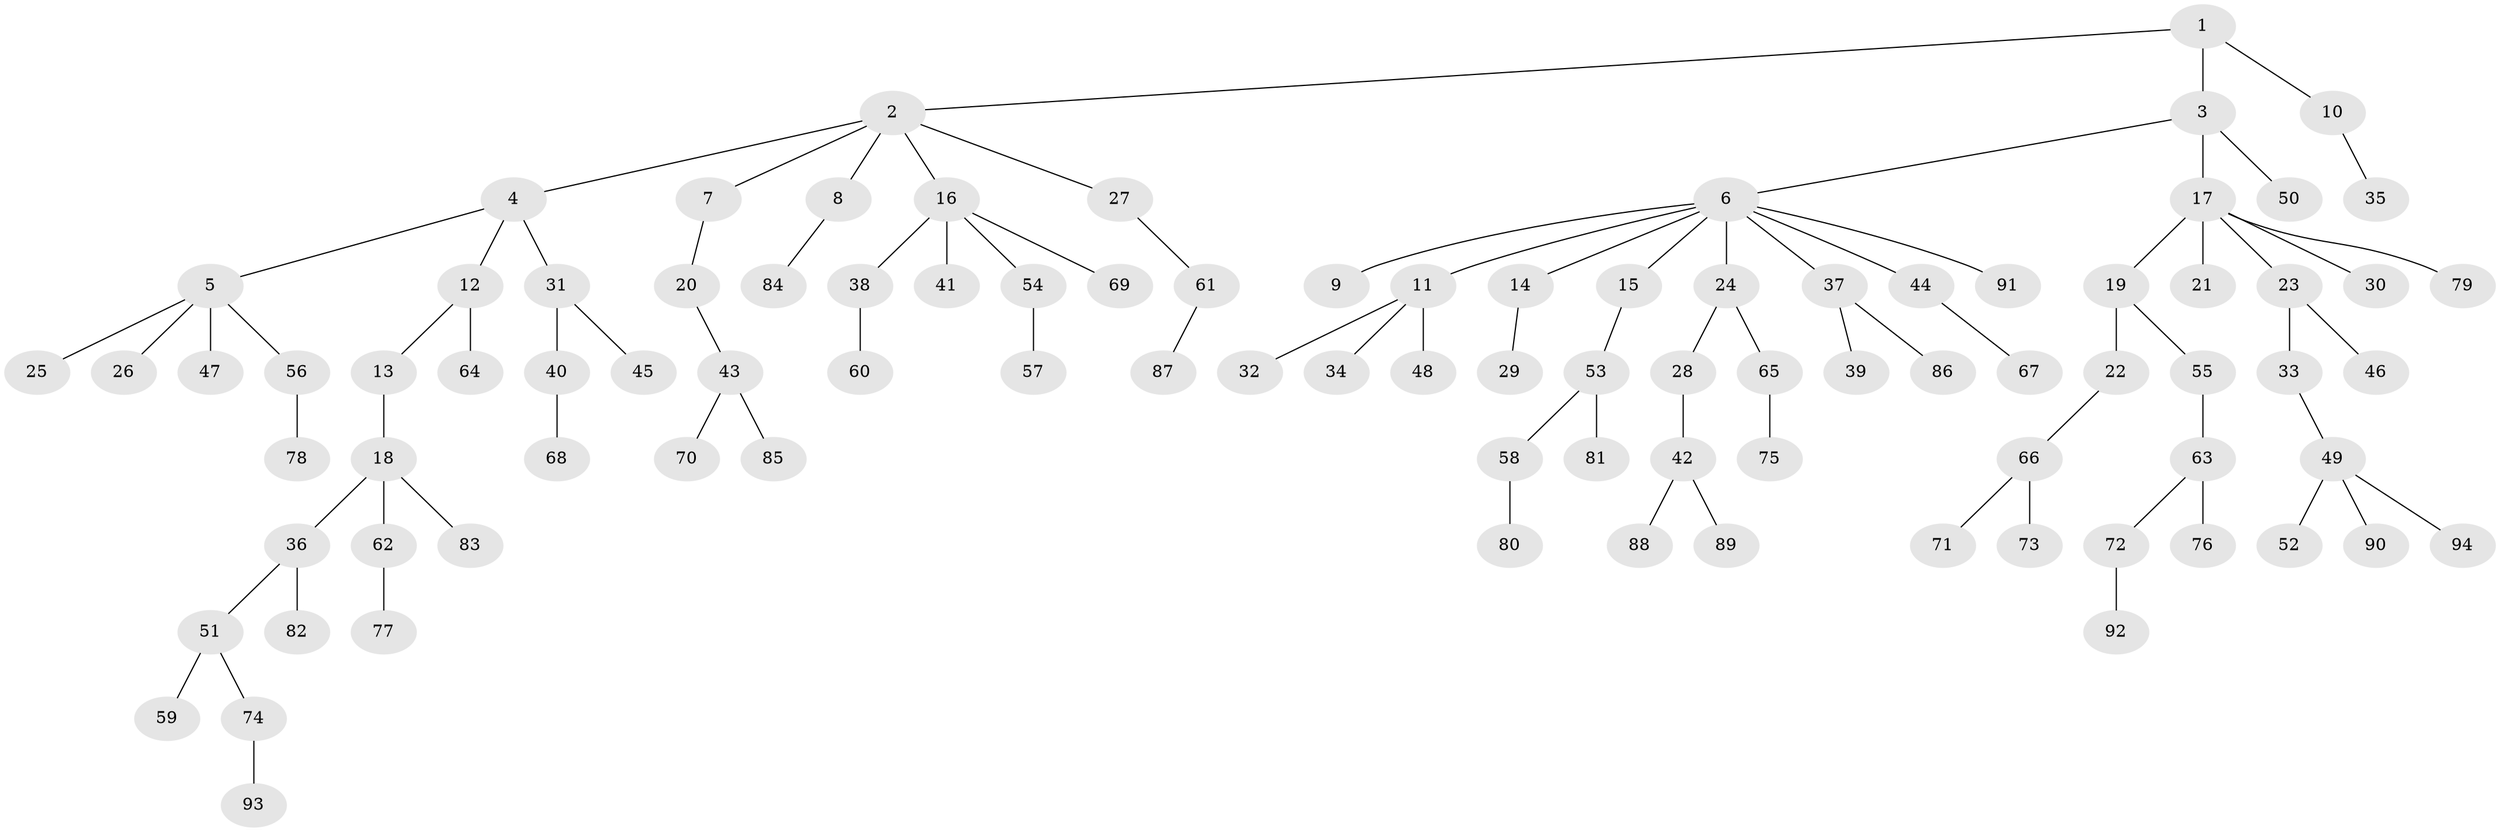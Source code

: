 // coarse degree distribution, {1: 0.9459459459459459, 5: 0.02702702702702703, 32: 0.02702702702702703}
// Generated by graph-tools (version 1.1) at 2025/56/03/04/25 21:56:26]
// undirected, 94 vertices, 93 edges
graph export_dot {
graph [start="1"]
  node [color=gray90,style=filled];
  1;
  2;
  3;
  4;
  5;
  6;
  7;
  8;
  9;
  10;
  11;
  12;
  13;
  14;
  15;
  16;
  17;
  18;
  19;
  20;
  21;
  22;
  23;
  24;
  25;
  26;
  27;
  28;
  29;
  30;
  31;
  32;
  33;
  34;
  35;
  36;
  37;
  38;
  39;
  40;
  41;
  42;
  43;
  44;
  45;
  46;
  47;
  48;
  49;
  50;
  51;
  52;
  53;
  54;
  55;
  56;
  57;
  58;
  59;
  60;
  61;
  62;
  63;
  64;
  65;
  66;
  67;
  68;
  69;
  70;
  71;
  72;
  73;
  74;
  75;
  76;
  77;
  78;
  79;
  80;
  81;
  82;
  83;
  84;
  85;
  86;
  87;
  88;
  89;
  90;
  91;
  92;
  93;
  94;
  1 -- 2;
  1 -- 3;
  1 -- 10;
  2 -- 4;
  2 -- 7;
  2 -- 8;
  2 -- 16;
  2 -- 27;
  3 -- 6;
  3 -- 17;
  3 -- 50;
  4 -- 5;
  4 -- 12;
  4 -- 31;
  5 -- 25;
  5 -- 26;
  5 -- 47;
  5 -- 56;
  6 -- 9;
  6 -- 11;
  6 -- 14;
  6 -- 15;
  6 -- 24;
  6 -- 37;
  6 -- 44;
  6 -- 91;
  7 -- 20;
  8 -- 84;
  10 -- 35;
  11 -- 32;
  11 -- 34;
  11 -- 48;
  12 -- 13;
  12 -- 64;
  13 -- 18;
  14 -- 29;
  15 -- 53;
  16 -- 38;
  16 -- 41;
  16 -- 54;
  16 -- 69;
  17 -- 19;
  17 -- 21;
  17 -- 23;
  17 -- 30;
  17 -- 79;
  18 -- 36;
  18 -- 62;
  18 -- 83;
  19 -- 22;
  19 -- 55;
  20 -- 43;
  22 -- 66;
  23 -- 33;
  23 -- 46;
  24 -- 28;
  24 -- 65;
  27 -- 61;
  28 -- 42;
  31 -- 40;
  31 -- 45;
  33 -- 49;
  36 -- 51;
  36 -- 82;
  37 -- 39;
  37 -- 86;
  38 -- 60;
  40 -- 68;
  42 -- 88;
  42 -- 89;
  43 -- 70;
  43 -- 85;
  44 -- 67;
  49 -- 52;
  49 -- 90;
  49 -- 94;
  51 -- 59;
  51 -- 74;
  53 -- 58;
  53 -- 81;
  54 -- 57;
  55 -- 63;
  56 -- 78;
  58 -- 80;
  61 -- 87;
  62 -- 77;
  63 -- 72;
  63 -- 76;
  65 -- 75;
  66 -- 71;
  66 -- 73;
  72 -- 92;
  74 -- 93;
}
